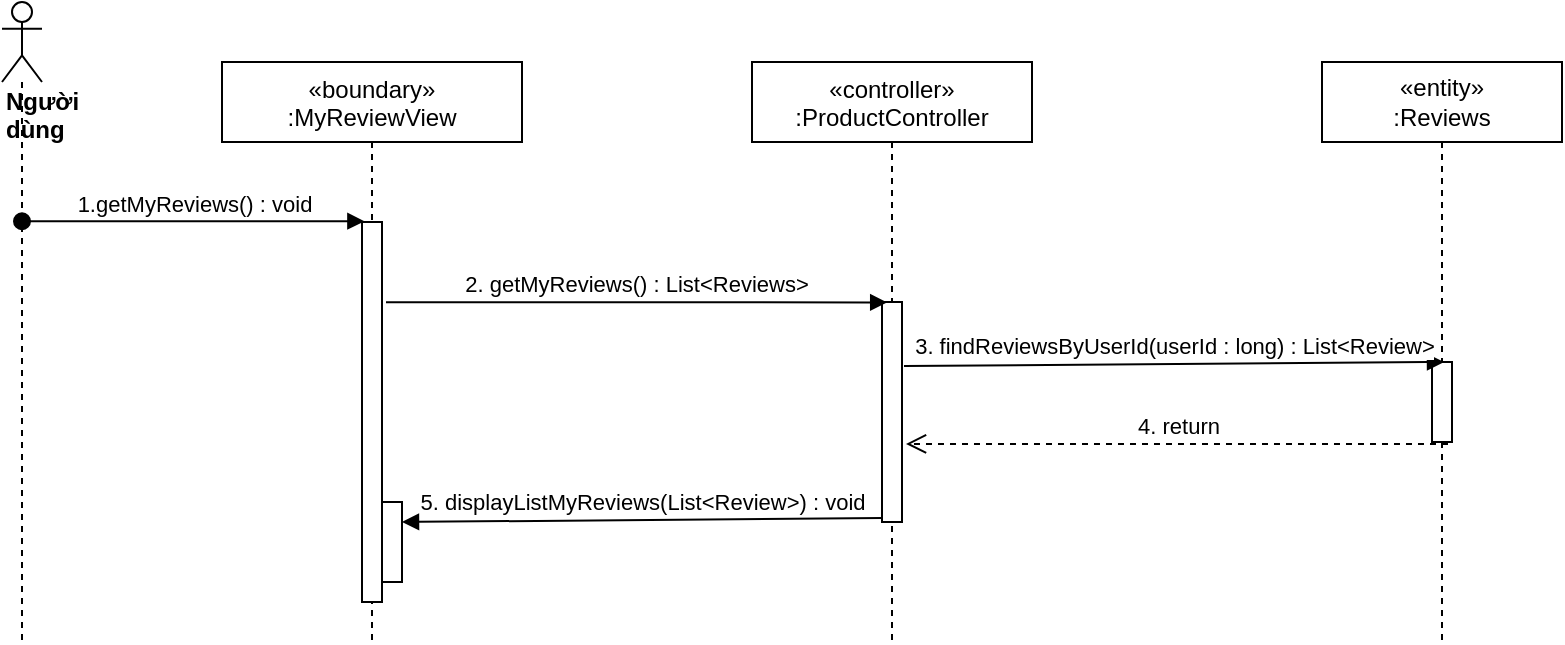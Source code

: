 <mxfile version="14.7.0" type="device"><diagram id="kgpKYQtTHZ0yAKxKKP6v" name="Page-1"><mxGraphModel dx="1108" dy="425" grid="1" gridSize="10" guides="1" tooltips="1" connect="1" arrows="1" fold="1" page="1" pageScale="1" pageWidth="850" pageHeight="1100" math="0" shadow="0"><root><mxCell id="0"/><mxCell id="1" parent="0"/><mxCell id="yrAwT9c3LckqeC45SyWD-1" value="«boundary»&#10;:MyReviewView" style="shape=umlLifeline;perimeter=lifelinePerimeter;container=1;collapsible=0;recursiveResize=0;rounded=0;shadow=0;strokeWidth=1;" parent="1" vertex="1"><mxGeometry x="160" y="80" width="150" height="290" as="geometry"/></mxCell><mxCell id="yrAwT9c3LckqeC45SyWD-6" value="" style="html=1;points=[];perimeter=orthogonalPerimeter;" parent="yrAwT9c3LckqeC45SyWD-1" vertex="1"><mxGeometry x="70" y="80" width="10" height="190" as="geometry"/></mxCell><mxCell id="yrAwT9c3LckqeC45SyWD-8" value="«controller»&#10;:ProductController" style="shape=umlLifeline;perimeter=lifelinePerimeter;container=1;collapsible=0;recursiveResize=0;rounded=0;shadow=0;strokeWidth=1;size=40;" parent="1" vertex="1"><mxGeometry x="425" y="80" width="140" height="290" as="geometry"/></mxCell><mxCell id="yrAwT9c3LckqeC45SyWD-9" value="" style="points=[];perimeter=orthogonalPerimeter;rounded=0;shadow=0;strokeWidth=1;" parent="yrAwT9c3LckqeC45SyWD-8" vertex="1"><mxGeometry x="65" y="120" width="10" height="110" as="geometry"/></mxCell><mxCell id="yrAwT9c3LckqeC45SyWD-10" value="&lt;div&gt;&lt;b&gt;Người dùng&lt;/b&gt;&lt;/div&gt;" style="shape=umlLifeline;participant=umlActor;perimeter=lifelinePerimeter;whiteSpace=wrap;html=1;container=1;collapsible=0;recursiveResize=0;verticalAlign=top;spacingTop=36;outlineConnect=0;align=left;" parent="1" vertex="1"><mxGeometry x="50" y="50" width="20" height="320" as="geometry"/></mxCell><mxCell id="yrAwT9c3LckqeC45SyWD-13" value="1.getMyReviews() : void" style="html=1;verticalAlign=bottom;startArrow=oval;startFill=1;endArrow=block;startSize=8;entryX=0.12;entryY=-0.002;entryDx=0;entryDy=0;entryPerimeter=0;" parent="1" source="yrAwT9c3LckqeC45SyWD-10" target="yrAwT9c3LckqeC45SyWD-6" edge="1"><mxGeometry width="60" relative="1" as="geometry"><mxPoint x="400" y="230" as="sourcePoint"/><mxPoint x="240" y="170" as="targetPoint"/></mxGeometry></mxCell><mxCell id="yrAwT9c3LckqeC45SyWD-14" value="&lt;span&gt;«entity»&lt;br&gt;&lt;/span&gt;:Reviews" style="shape=umlLifeline;perimeter=lifelinePerimeter;whiteSpace=wrap;html=1;container=1;collapsible=0;recursiveResize=0;outlineConnect=0;" parent="1" vertex="1"><mxGeometry x="710" y="80" width="120" height="290" as="geometry"/></mxCell><mxCell id="yrAwT9c3LckqeC45SyWD-15" value="" style="points=[];perimeter=orthogonalPerimeter;rounded=0;shadow=0;strokeWidth=1;" parent="yrAwT9c3LckqeC45SyWD-14" vertex="1"><mxGeometry x="55" y="150" width="10" height="40" as="geometry"/></mxCell><mxCell id="yrAwT9c3LckqeC45SyWD-18" value="3. findReviewsByUserId(userId : long) : List&amp;lt;Review&amp;gt;" style="html=1;verticalAlign=bottom;endArrow=block;entryX=0.6;entryY=0;entryDx=0;entryDy=0;entryPerimeter=0;exitX=1.1;exitY=0.291;exitDx=0;exitDy=0;exitPerimeter=0;" parent="1" source="yrAwT9c3LckqeC45SyWD-9" target="yrAwT9c3LckqeC45SyWD-15" edge="1"><mxGeometry width="80" relative="1" as="geometry"><mxPoint x="714.4" y="279.24" as="sourcePoint"/><mxPoint x="840" y="430" as="targetPoint"/></mxGeometry></mxCell><mxCell id="yrAwT9c3LckqeC45SyWD-19" value="4. return" style="html=1;verticalAlign=bottom;endArrow=open;dashed=1;endSize=8;exitX=0.8;exitY=1.025;exitDx=0;exitDy=0;exitPerimeter=0;entryX=1.2;entryY=0.645;entryDx=0;entryDy=0;entryPerimeter=0;" parent="1" source="yrAwT9c3LckqeC45SyWD-15" target="yrAwT9c3LckqeC45SyWD-9" edge="1"><mxGeometry relative="1" as="geometry"><mxPoint x="840" y="430" as="sourcePoint"/><mxPoint x="490" y="271" as="targetPoint"/></mxGeometry></mxCell><mxCell id="yrAwT9c3LckqeC45SyWD-23" value="2. getMyReviews() : List&amp;lt;Reviews&amp;gt;" style="html=1;verticalAlign=bottom;endArrow=block;entryX=0.26;entryY=0.002;entryDx=0;entryDy=0;entryPerimeter=0;exitX=1.2;exitY=0.211;exitDx=0;exitDy=0;exitPerimeter=0;" parent="1" source="yrAwT9c3LckqeC45SyWD-6" target="yrAwT9c3LckqeC45SyWD-9" edge="1"><mxGeometry width="80" relative="1" as="geometry"><mxPoint x="330" y="431" as="sourcePoint"/><mxPoint x="610" y="440" as="targetPoint"/></mxGeometry></mxCell><mxCell id="cY-S6qJt45-V6XRv04po-3" value="" style="html=1;points=[];perimeter=orthogonalPerimeter;" vertex="1" parent="1"><mxGeometry x="240" y="300" width="10" height="40" as="geometry"/></mxCell><mxCell id="cY-S6qJt45-V6XRv04po-5" value="5. displayListMyReviews(List&amp;lt;Review&amp;gt;) : void" style="html=1;verticalAlign=bottom;endArrow=block;exitX=0;exitY=0.982;exitDx=0;exitDy=0;exitPerimeter=0;entryX=1;entryY=0.25;entryDx=0;entryDy=0;entryPerimeter=0;" edge="1" parent="1" source="yrAwT9c3LckqeC45SyWD-9" target="cY-S6qJt45-V6XRv04po-3"><mxGeometry width="80" relative="1" as="geometry"><mxPoint x="340" y="316" as="sourcePoint"/><mxPoint x="270" y="308" as="targetPoint"/></mxGeometry></mxCell></root></mxGraphModel></diagram></mxfile>
